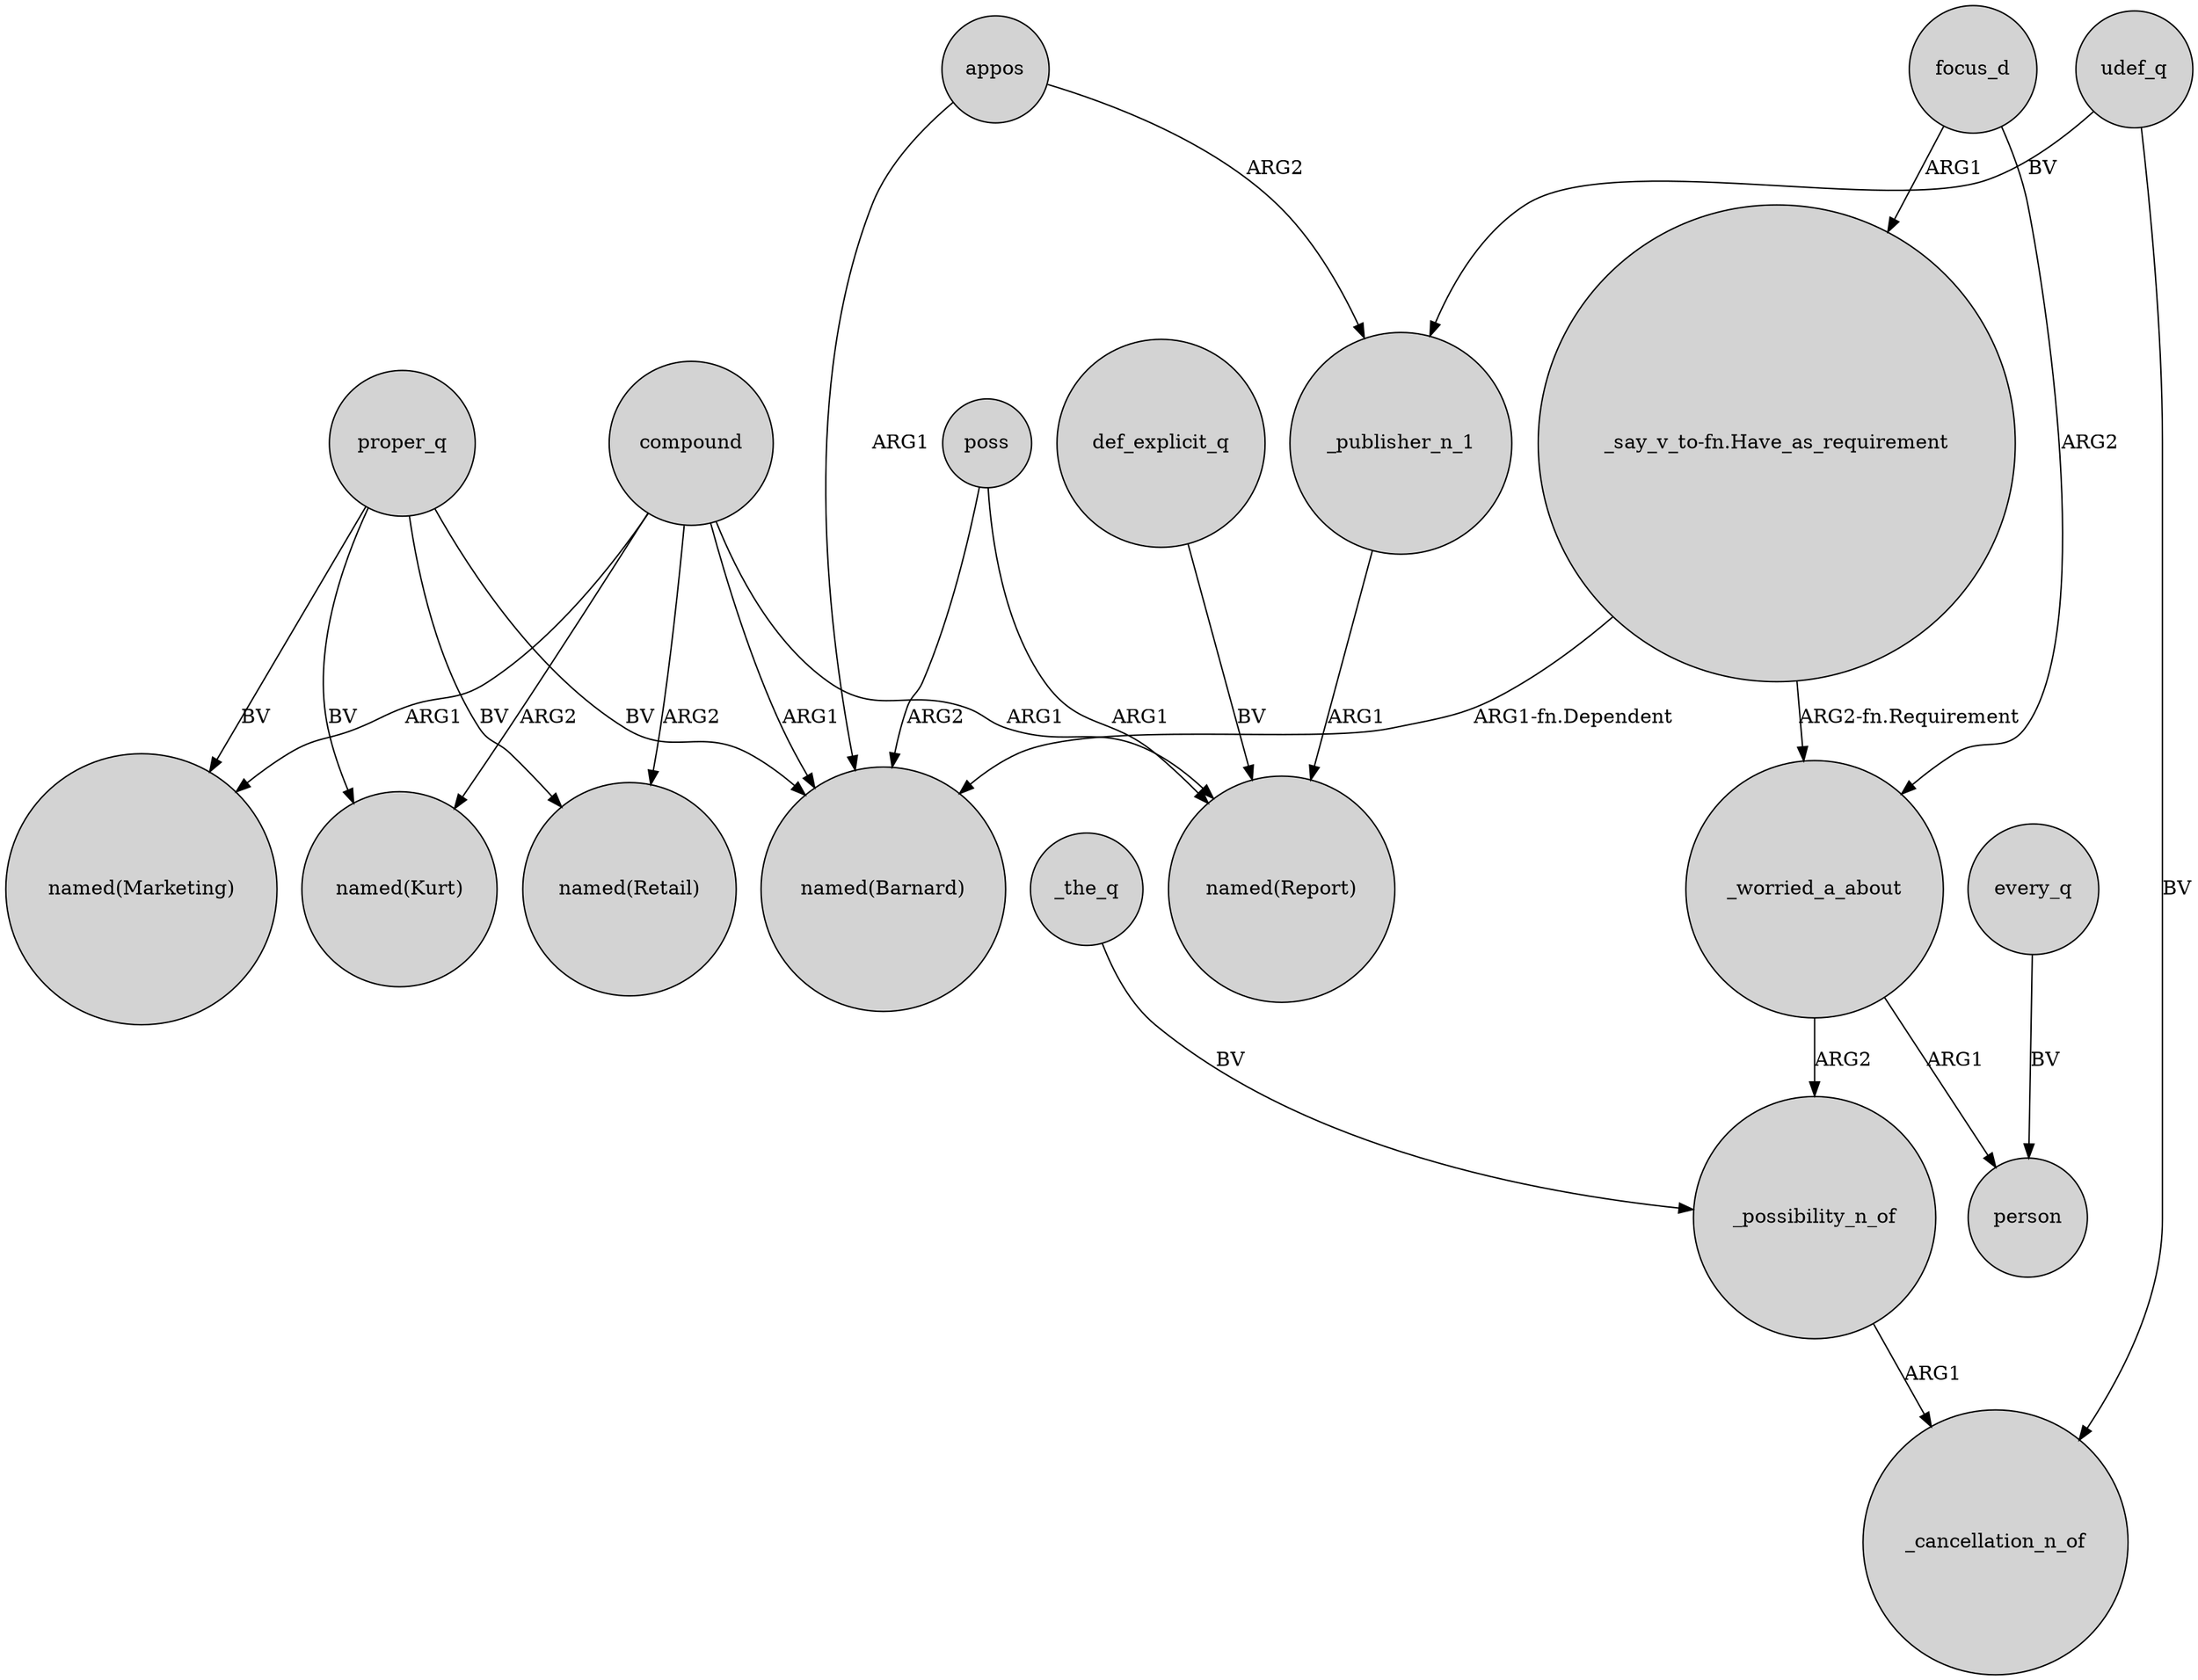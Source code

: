 digraph {
	node [shape=circle style=filled]
	proper_q -> "named(Barnard)" [label=BV]
	proper_q -> "named(Retail)" [label=BV]
	every_q -> person [label=BV]
	poss -> "named(Report)" [label=ARG1]
	_worried_a_about -> person [label=ARG1]
	focus_d -> _worried_a_about [label=ARG2]
	compound -> "named(Kurt)" [label=ARG2]
	focus_d -> "_say_v_to-fn.Have_as_requirement" [label=ARG1]
	_worried_a_about -> _possibility_n_of [label=ARG2]
	compound -> "named(Report)" [label=ARG1]
	proper_q -> "named(Kurt)" [label=BV]
	_publisher_n_1 -> "named(Report)" [label=ARG1]
	_possibility_n_of -> _cancellation_n_of [label=ARG1]
	"_say_v_to-fn.Have_as_requirement" -> "named(Barnard)" [label="ARG1-fn.Dependent"]
	compound -> "named(Marketing)" [label=ARG1]
	proper_q -> "named(Marketing)" [label=BV]
	def_explicit_q -> "named(Report)" [label=BV]
	poss -> "named(Barnard)" [label=ARG2]
	appos -> "named(Barnard)" [label=ARG1]
	_the_q -> _possibility_n_of [label=BV]
	compound -> "named(Retail)" [label=ARG2]
	compound -> "named(Barnard)" [label=ARG1]
	udef_q -> _cancellation_n_of [label=BV]
	"_say_v_to-fn.Have_as_requirement" -> _worried_a_about [label="ARG2-fn.Requirement"]
	udef_q -> _publisher_n_1 [label=BV]
	appos -> _publisher_n_1 [label=ARG2]
}
